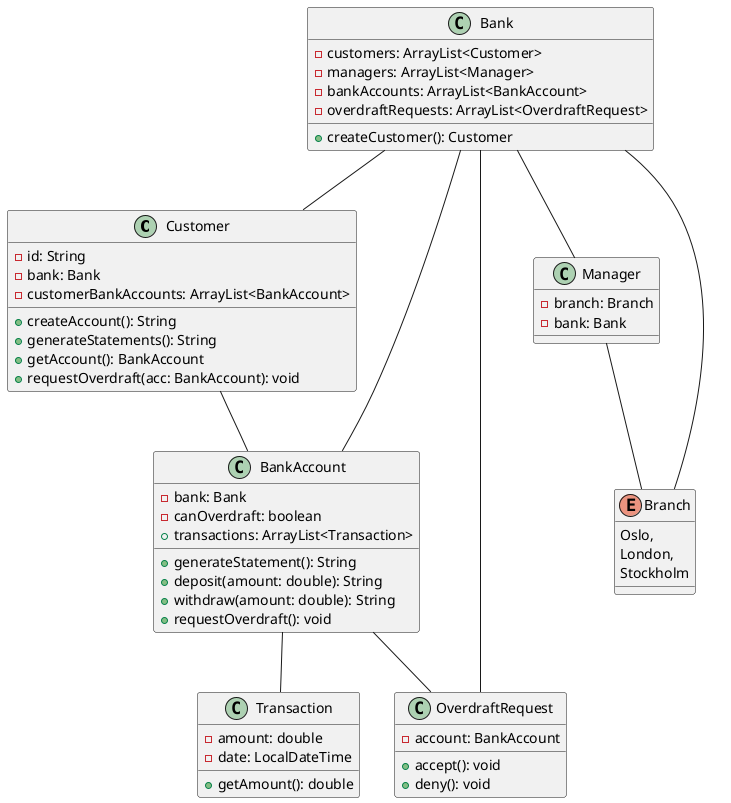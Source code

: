 @startuml
class Customer{
    - id: String
    - bank: Bank
    - customerBankAccounts: ArrayList<BankAccount>
    + createAccount(): String
    + generateStatements(): String
    + getAccount(): BankAccount
    + requestOverdraft(acc: BankAccount): void
}
Customer -- BankAccount

class BankAccount{
    - bank: Bank
    - canOverdraft: boolean
    + transactions: ArrayList<Transaction>
    + generateStatement(): String
    + deposit(amount: double): String
    + withdraw(amount: double): String
    + requestOverdraft(): void
}

BankAccount -- Transaction
BankAccount -- OverdraftRequest


class OverdraftRequest{
    - account: BankAccount
    + accept(): void
    + deny(): void
}


class Transaction{
    -amount: double
    -date: LocalDateTime
    +getAmount(): double
}

class Bank{
    - customers: ArrayList<Customer>
    - managers: ArrayList<Manager>
    - bankAccounts: ArrayList<BankAccount>
    - overdraftRequests: ArrayList<OverdraftRequest>
    + createCustomer(): Customer
}
Bank -- Customer
Bank -- Manager
Bank -- BankAccount
Bank -- OverdraftRequest
Bank -- Branch


class Manager{
    - branch: Branch
    - bank: Bank


}
Manager -- Branch

enum Branch{
    Oslo,
    London,
    Stockholm
}

@enduml